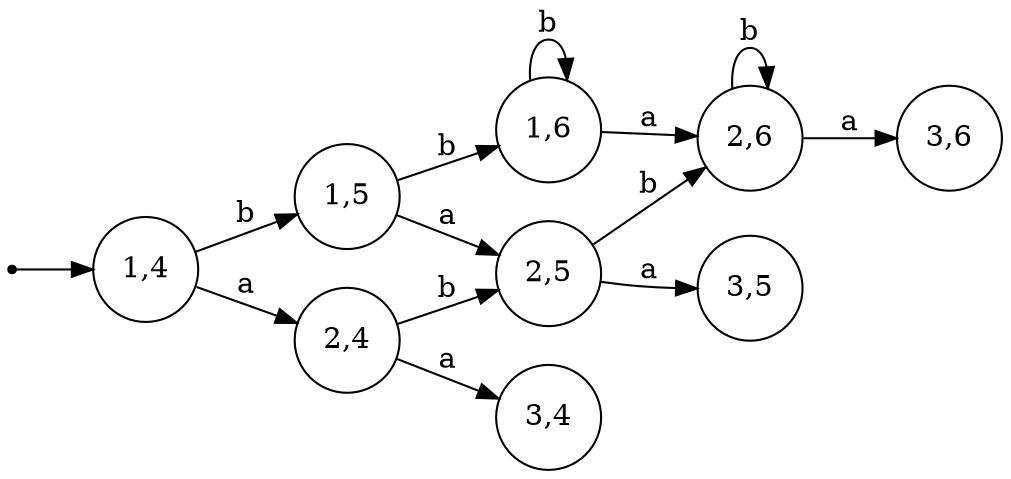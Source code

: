 digraph "Test1 intersection Test2" {
	graph [rankdir=LR]
	node [shape=circle]
	0 [shape=point]
	0 -> "1,4"
	"1,4" -> "1,5" [label=b]
	"1,4" -> "2,4" [label=a]
	"1,5" -> "1,6" [label=b]
	"1,5" -> "2,5" [label=a]
	"1,6" -> "1,6" [label=b]
	"1,6" -> "2,6" [label=a]
	"2,4" -> "2,5" [label=b]
	"2,4" -> "3,4" [label=a]
	"2,5" -> "2,6" [label=b]
	"2,5" -> "3,5" [label=a]
	"2,6" -> "2,6" [label=b]
	"2,6" -> "3,6" [label=a]
}
